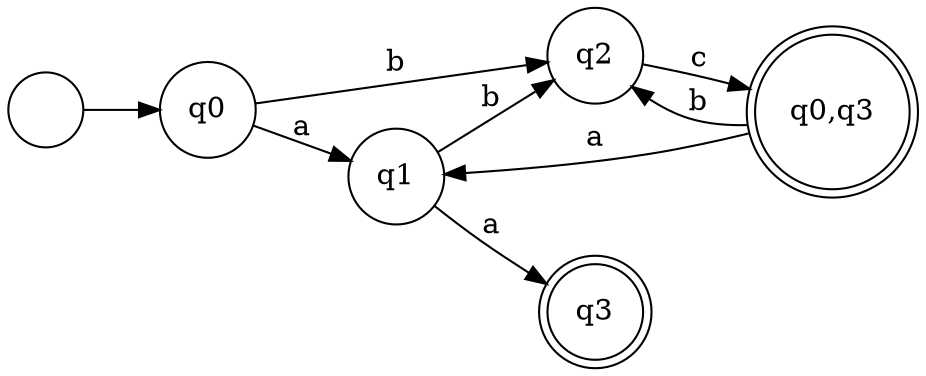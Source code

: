 digraph FA {
	rankdir=LR;
	size="8,5"
	node [shape = circle];
	"" -> "q0";
	"q0";
	"q1";
	"q2";
	"q3" [shape = doublecircle];
	"q0,q3" [shape = doublecircle];
	"q0" -> "q1" [label = "a"];
	"q0" -> "q2" [label = "b"];
	"q1" -> "q3" [label = "a"];
	"q1" -> "q2" [label = "b"];
	"q2" -> "q0,q3" [label = "c"];
	"q0,q3" -> "q1" [label = "a"];
	"q0,q3" -> "q2" [label = "b"];
}
